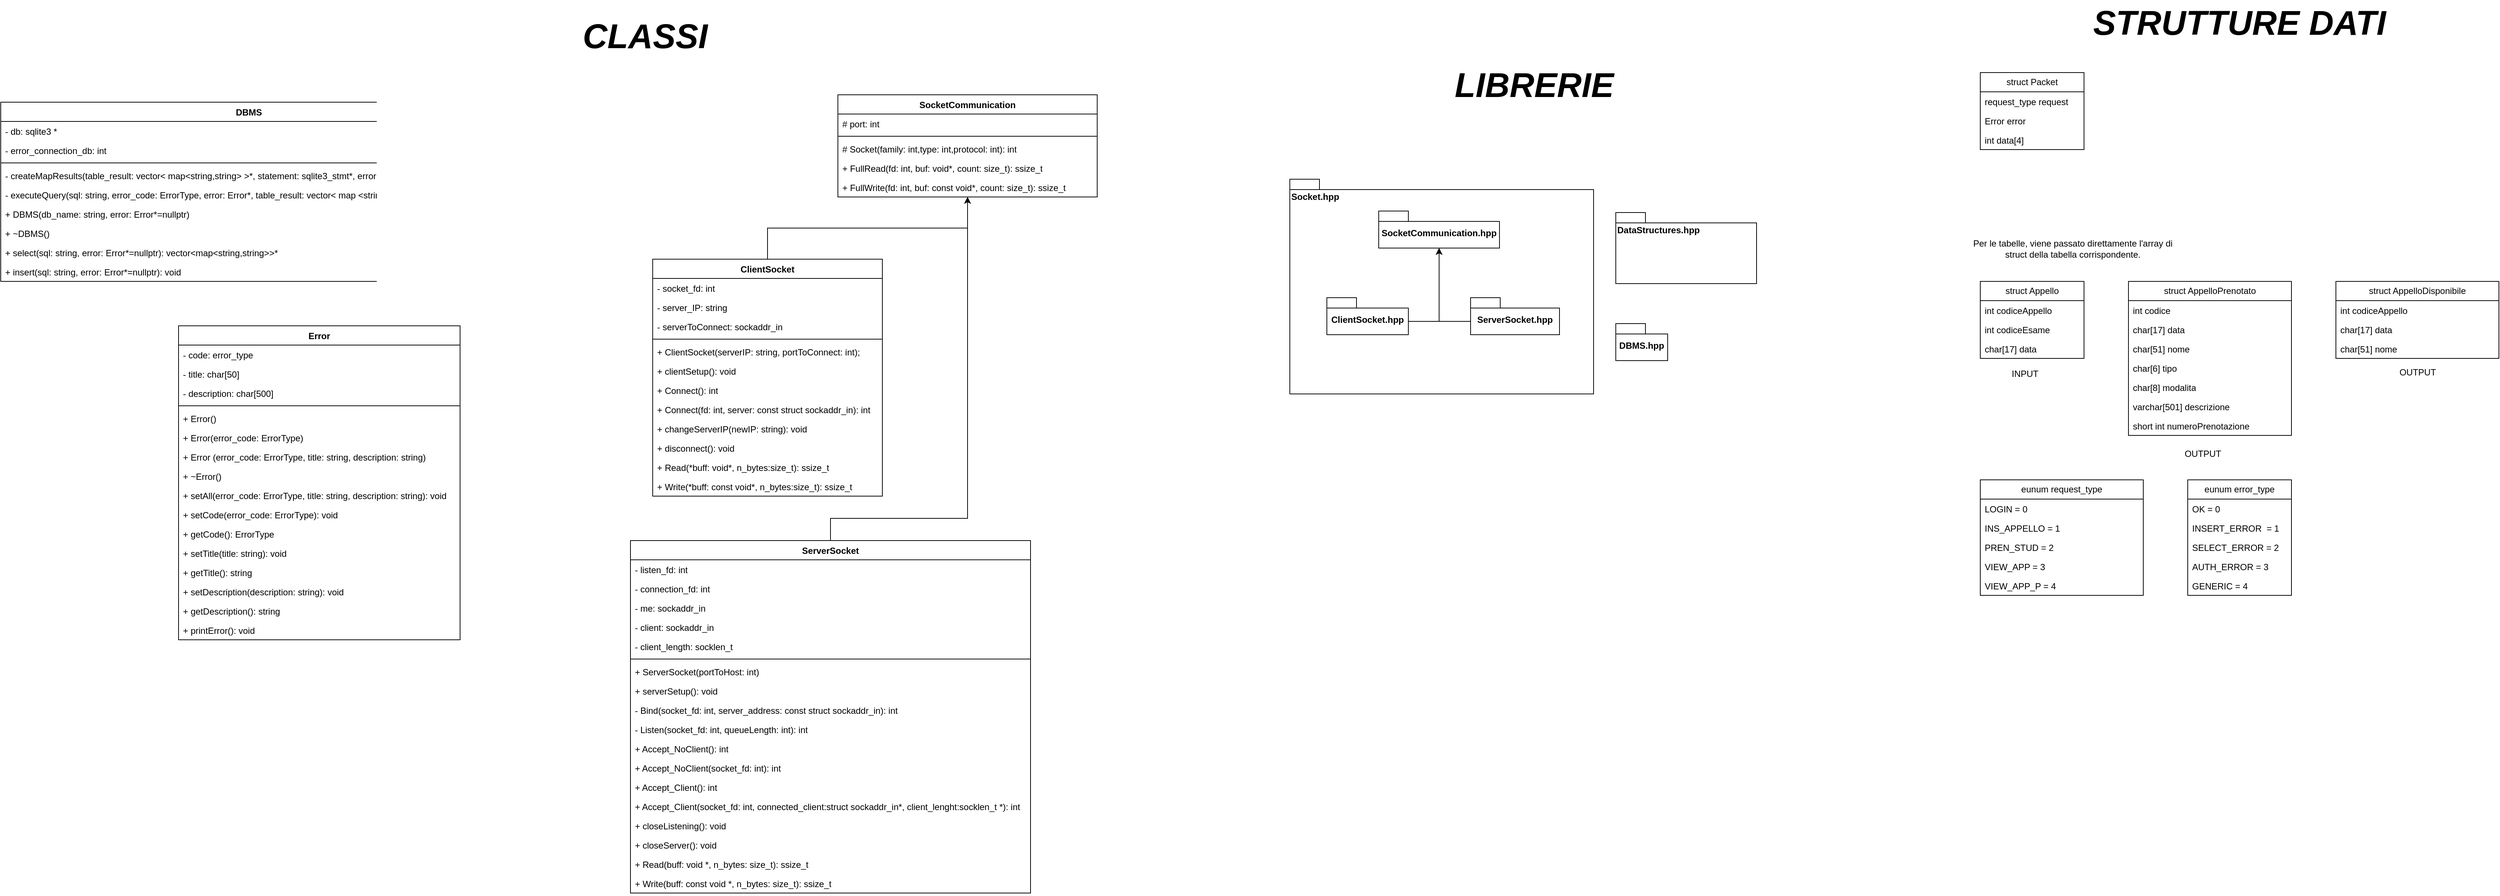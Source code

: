 <mxfile version="22.1.18" type="device">
  <diagram name="Pagina-1" id="JlJQr6Te_6Bf07eZ2ZKu">
    <mxGraphModel dx="3771" dy="629" grid="1" gridSize="10" guides="1" tooltips="1" connect="1" arrows="1" fold="1" page="1" pageScale="1" pageWidth="827" pageHeight="1169" math="0" shadow="0">
      <root>
        <mxCell id="0" />
        <mxCell id="1" parent="0" />
        <mxCell id="-esuDs_Q_kDMU7NCJ42U-24" style="edgeStyle=orthogonalEdgeStyle;rounded=0;orthogonalLoop=1;jettySize=auto;html=1;exitX=0.5;exitY=0;exitDx=0;exitDy=0;" parent="1" source="-esuDs_Q_kDMU7NCJ42U-1" target="-esuDs_Q_kDMU7NCJ42U-19" edge="1">
          <mxGeometry relative="1" as="geometry">
            <mxPoint x="-156" y="313" as="targetPoint" />
          </mxGeometry>
        </mxCell>
        <mxCell id="-esuDs_Q_kDMU7NCJ42U-1" value="ClientSocket" style="swimlane;fontStyle=1;align=center;verticalAlign=top;childLayout=stackLayout;horizontal=1;startSize=26;horizontalStack=0;resizeParent=1;resizeParentMax=0;resizeLast=0;collapsible=1;marginBottom=0;whiteSpace=wrap;html=1;" parent="1" vertex="1">
          <mxGeometry x="-910" y="410" width="310" height="320" as="geometry" />
        </mxCell>
        <mxCell id="-esuDs_Q_kDMU7NCJ42U-2" value="- socket_fd: int" style="text;strokeColor=none;fillColor=none;align=left;verticalAlign=top;spacingLeft=4;spacingRight=4;overflow=hidden;rotatable=0;points=[[0,0.5],[1,0.5]];portConstraint=eastwest;whiteSpace=wrap;html=1;" parent="-esuDs_Q_kDMU7NCJ42U-1" vertex="1">
          <mxGeometry y="26" width="310" height="26" as="geometry" />
        </mxCell>
        <mxCell id="-esuDs_Q_kDMU7NCJ42U-5" value="- server_IP: string" style="text;strokeColor=none;fillColor=none;align=left;verticalAlign=top;spacingLeft=4;spacingRight=4;overflow=hidden;rotatable=0;points=[[0,0.5],[1,0.5]];portConstraint=eastwest;whiteSpace=wrap;html=1;" parent="-esuDs_Q_kDMU7NCJ42U-1" vertex="1">
          <mxGeometry y="52" width="310" height="26" as="geometry" />
        </mxCell>
        <mxCell id="-esuDs_Q_kDMU7NCJ42U-6" value="- serverToConnect:&amp;nbsp;sockaddr_in" style="text;strokeColor=none;fillColor=none;align=left;verticalAlign=top;spacingLeft=4;spacingRight=4;overflow=hidden;rotatable=0;points=[[0,0.5],[1,0.5]];portConstraint=eastwest;whiteSpace=wrap;html=1;" parent="-esuDs_Q_kDMU7NCJ42U-1" vertex="1">
          <mxGeometry y="78" width="310" height="26" as="geometry" />
        </mxCell>
        <mxCell id="-esuDs_Q_kDMU7NCJ42U-3" value="" style="line;strokeWidth=1;fillColor=none;align=left;verticalAlign=middle;spacingTop=-1;spacingLeft=3;spacingRight=3;rotatable=0;labelPosition=right;points=[];portConstraint=eastwest;strokeColor=inherit;" parent="-esuDs_Q_kDMU7NCJ42U-1" vertex="1">
          <mxGeometry y="104" width="310" height="8" as="geometry" />
        </mxCell>
        <mxCell id="-esuDs_Q_kDMU7NCJ42U-4" value="+ ClientSocket(serverIP: string, portToConnect: int);" style="text;strokeColor=none;fillColor=none;align=left;verticalAlign=top;spacingLeft=4;spacingRight=4;overflow=hidden;rotatable=0;points=[[0,0.5],[1,0.5]];portConstraint=eastwest;whiteSpace=wrap;html=1;" parent="-esuDs_Q_kDMU7NCJ42U-1" vertex="1">
          <mxGeometry y="112" width="310" height="26" as="geometry" />
        </mxCell>
        <mxCell id="-esuDs_Q_kDMU7NCJ42U-7" value="+ clientSetup(): void" style="text;strokeColor=none;fillColor=none;align=left;verticalAlign=top;spacingLeft=4;spacingRight=4;overflow=hidden;rotatable=0;points=[[0,0.5],[1,0.5]];portConstraint=eastwest;whiteSpace=wrap;html=1;" parent="-esuDs_Q_kDMU7NCJ42U-1" vertex="1">
          <mxGeometry y="138" width="310" height="26" as="geometry" />
        </mxCell>
        <mxCell id="-esuDs_Q_kDMU7NCJ42U-8" value="+ Connect(): int" style="text;strokeColor=none;fillColor=none;align=left;verticalAlign=top;spacingLeft=4;spacingRight=4;overflow=hidden;rotatable=0;points=[[0,0.5],[1,0.5]];portConstraint=eastwest;whiteSpace=wrap;html=1;" parent="-esuDs_Q_kDMU7NCJ42U-1" vertex="1">
          <mxGeometry y="164" width="310" height="26" as="geometry" />
        </mxCell>
        <mxCell id="_a7u1oDtACrsFD32-zd_-5" value="+ Connect(fd: int, server: const struct sockaddr_in): int" style="text;strokeColor=none;fillColor=none;align=left;verticalAlign=top;spacingLeft=4;spacingRight=4;overflow=hidden;rotatable=0;points=[[0,0.5],[1,0.5]];portConstraint=eastwest;whiteSpace=wrap;html=1;" parent="-esuDs_Q_kDMU7NCJ42U-1" vertex="1">
          <mxGeometry y="190" width="310" height="26" as="geometry" />
        </mxCell>
        <mxCell id="_a7u1oDtACrsFD32-zd_-6" value="+ changeServerIP(newIP: string): void" style="text;strokeColor=none;fillColor=none;align=left;verticalAlign=top;spacingLeft=4;spacingRight=4;overflow=hidden;rotatable=0;points=[[0,0.5],[1,0.5]];portConstraint=eastwest;whiteSpace=wrap;html=1;" parent="-esuDs_Q_kDMU7NCJ42U-1" vertex="1">
          <mxGeometry y="216" width="310" height="26" as="geometry" />
        </mxCell>
        <mxCell id="_a7u1oDtACrsFD32-zd_-7" value="+ disconnect(): void" style="text;strokeColor=none;fillColor=none;align=left;verticalAlign=top;spacingLeft=4;spacingRight=4;overflow=hidden;rotatable=0;points=[[0,0.5],[1,0.5]];portConstraint=eastwest;whiteSpace=wrap;html=1;" parent="-esuDs_Q_kDMU7NCJ42U-1" vertex="1">
          <mxGeometry y="242" width="310" height="26" as="geometry" />
        </mxCell>
        <mxCell id="_a7u1oDtACrsFD32-zd_-8" value="+ Read(*buff: void*, n_bytes:size_t): ssize_t&amp;nbsp;" style="text;strokeColor=none;fillColor=none;align=left;verticalAlign=top;spacingLeft=4;spacingRight=4;overflow=hidden;rotatable=0;points=[[0,0.5],[1,0.5]];portConstraint=eastwest;whiteSpace=wrap;html=1;" parent="-esuDs_Q_kDMU7NCJ42U-1" vertex="1">
          <mxGeometry y="268" width="310" height="26" as="geometry" />
        </mxCell>
        <mxCell id="_a7u1oDtACrsFD32-zd_-9" value="+ Write(*buff: const void*, n_bytes:size_t): ssize_t&amp;nbsp;" style="text;strokeColor=none;fillColor=none;align=left;verticalAlign=top;spacingLeft=4;spacingRight=4;overflow=hidden;rotatable=0;points=[[0,0.5],[1,0.5]];portConstraint=eastwest;whiteSpace=wrap;html=1;" parent="-esuDs_Q_kDMU7NCJ42U-1" vertex="1">
          <mxGeometry y="294" width="310" height="26" as="geometry" />
        </mxCell>
        <mxCell id="-esuDs_Q_kDMU7NCJ42U-25" style="edgeStyle=orthogonalEdgeStyle;rounded=0;orthogonalLoop=1;jettySize=auto;html=1;exitX=0.5;exitY=0;exitDx=0;exitDy=0;" parent="1" source="-esuDs_Q_kDMU7NCJ42U-9" target="-esuDs_Q_kDMU7NCJ42U-19" edge="1">
          <mxGeometry relative="1" as="geometry">
            <Array as="points">
              <mxPoint x="-670" y="760" />
              <mxPoint x="-485" y="760" />
            </Array>
          </mxGeometry>
        </mxCell>
        <mxCell id="-esuDs_Q_kDMU7NCJ42U-9" value="ServerSocket" style="swimlane;fontStyle=1;align=center;verticalAlign=top;childLayout=stackLayout;horizontal=1;startSize=26;horizontalStack=0;resizeParent=1;resizeParentMax=0;resizeLast=0;collapsible=1;marginBottom=0;whiteSpace=wrap;html=1;" parent="1" vertex="1">
          <mxGeometry x="-940" y="790" width="540" height="476" as="geometry" />
        </mxCell>
        <mxCell id="-esuDs_Q_kDMU7NCJ42U-10" value="- listen_fd: int" style="text;strokeColor=none;fillColor=none;align=left;verticalAlign=top;spacingLeft=4;spacingRight=4;overflow=hidden;rotatable=0;points=[[0,0.5],[1,0.5]];portConstraint=eastwest;whiteSpace=wrap;html=1;" parent="-esuDs_Q_kDMU7NCJ42U-9" vertex="1">
          <mxGeometry y="26" width="540" height="26" as="geometry" />
        </mxCell>
        <mxCell id="-esuDs_Q_kDMU7NCJ42U-11" value="- connection_fd: int" style="text;strokeColor=none;fillColor=none;align=left;verticalAlign=top;spacingLeft=4;spacingRight=4;overflow=hidden;rotatable=0;points=[[0,0.5],[1,0.5]];portConstraint=eastwest;whiteSpace=wrap;html=1;" parent="-esuDs_Q_kDMU7NCJ42U-9" vertex="1">
          <mxGeometry y="52" width="540" height="26" as="geometry" />
        </mxCell>
        <mxCell id="-esuDs_Q_kDMU7NCJ42U-17" value="- me: sockaddr_in&amp;nbsp;" style="text;strokeColor=none;fillColor=none;align=left;verticalAlign=top;spacingLeft=4;spacingRight=4;overflow=hidden;rotatable=0;points=[[0,0.5],[1,0.5]];portConstraint=eastwest;whiteSpace=wrap;html=1;" parent="-esuDs_Q_kDMU7NCJ42U-9" vertex="1">
          <mxGeometry y="78" width="540" height="26" as="geometry" />
        </mxCell>
        <mxCell id="-esuDs_Q_kDMU7NCJ42U-18" value="- client: sockaddr_in" style="text;strokeColor=none;fillColor=none;align=left;verticalAlign=top;spacingLeft=4;spacingRight=4;overflow=hidden;rotatable=0;points=[[0,0.5],[1,0.5]];portConstraint=eastwest;whiteSpace=wrap;html=1;" parent="-esuDs_Q_kDMU7NCJ42U-9" vertex="1">
          <mxGeometry y="104" width="540" height="26" as="geometry" />
        </mxCell>
        <mxCell id="_a7u1oDtACrsFD32-zd_-11" value="- client_length: socklen_t" style="text;strokeColor=none;fillColor=none;align=left;verticalAlign=top;spacingLeft=4;spacingRight=4;overflow=hidden;rotatable=0;points=[[0,0.5],[1,0.5]];portConstraint=eastwest;whiteSpace=wrap;html=1;" parent="-esuDs_Q_kDMU7NCJ42U-9" vertex="1">
          <mxGeometry y="130" width="540" height="26" as="geometry" />
        </mxCell>
        <mxCell id="-esuDs_Q_kDMU7NCJ42U-13" value="" style="line;strokeWidth=1;fillColor=none;align=left;verticalAlign=middle;spacingTop=-1;spacingLeft=3;spacingRight=3;rotatable=0;labelPosition=right;points=[];portConstraint=eastwest;strokeColor=inherit;" parent="-esuDs_Q_kDMU7NCJ42U-9" vertex="1">
          <mxGeometry y="156" width="540" height="8" as="geometry" />
        </mxCell>
        <mxCell id="_a7u1oDtACrsFD32-zd_-12" value="+ ServerSocket(portToHost: int)" style="text;strokeColor=none;fillColor=none;align=left;verticalAlign=top;spacingLeft=4;spacingRight=4;overflow=hidden;rotatable=0;points=[[0,0.5],[1,0.5]];portConstraint=eastwest;whiteSpace=wrap;html=1;" parent="-esuDs_Q_kDMU7NCJ42U-9" vertex="1">
          <mxGeometry y="164" width="540" height="26" as="geometry" />
        </mxCell>
        <mxCell id="-esuDs_Q_kDMU7NCJ42U-15" value="+ serverSetup(): void" style="text;strokeColor=none;fillColor=none;align=left;verticalAlign=top;spacingLeft=4;spacingRight=4;overflow=hidden;rotatable=0;points=[[0,0.5],[1,0.5]];portConstraint=eastwest;whiteSpace=wrap;html=1;" parent="-esuDs_Q_kDMU7NCJ42U-9" vertex="1">
          <mxGeometry y="190" width="540" height="26" as="geometry" />
        </mxCell>
        <mxCell id="-esuDs_Q_kDMU7NCJ42U-16" value="- Bind(socket_fd: int, server_address: const struct sockaddr_in): int" style="text;strokeColor=none;fillColor=none;align=left;verticalAlign=top;spacingLeft=4;spacingRight=4;overflow=hidden;rotatable=0;points=[[0,0.5],[1,0.5]];portConstraint=eastwest;whiteSpace=wrap;html=1;" parent="-esuDs_Q_kDMU7NCJ42U-9" vertex="1">
          <mxGeometry y="216" width="540" height="26" as="geometry" />
        </mxCell>
        <mxCell id="_a7u1oDtACrsFD32-zd_-13" value="- Listen(socket_fd: int, queueLength: int): int" style="text;strokeColor=none;fillColor=none;align=left;verticalAlign=top;spacingLeft=4;spacingRight=4;overflow=hidden;rotatable=0;points=[[0,0.5],[1,0.5]];portConstraint=eastwest;whiteSpace=wrap;html=1;" parent="-esuDs_Q_kDMU7NCJ42U-9" vertex="1">
          <mxGeometry y="242" width="540" height="26" as="geometry" />
        </mxCell>
        <mxCell id="_a7u1oDtACrsFD32-zd_-14" value="+ Accept_NoClient(): int" style="text;strokeColor=none;fillColor=none;align=left;verticalAlign=top;spacingLeft=4;spacingRight=4;overflow=hidden;rotatable=0;points=[[0,0.5],[1,0.5]];portConstraint=eastwest;whiteSpace=wrap;html=1;" parent="-esuDs_Q_kDMU7NCJ42U-9" vertex="1">
          <mxGeometry y="268" width="540" height="26" as="geometry" />
        </mxCell>
        <mxCell id="_a7u1oDtACrsFD32-zd_-15" value="+ Accept_NoClient(socket_fd: int): int" style="text;strokeColor=none;fillColor=none;align=left;verticalAlign=top;spacingLeft=4;spacingRight=4;overflow=hidden;rotatable=0;points=[[0,0.5],[1,0.5]];portConstraint=eastwest;whiteSpace=wrap;html=1;" parent="-esuDs_Q_kDMU7NCJ42U-9" vertex="1">
          <mxGeometry y="294" width="540" height="26" as="geometry" />
        </mxCell>
        <mxCell id="_a7u1oDtACrsFD32-zd_-16" value="+ Accept_Client(): int" style="text;strokeColor=none;fillColor=none;align=left;verticalAlign=top;spacingLeft=4;spacingRight=4;overflow=hidden;rotatable=0;points=[[0,0.5],[1,0.5]];portConstraint=eastwest;whiteSpace=wrap;html=1;" parent="-esuDs_Q_kDMU7NCJ42U-9" vertex="1">
          <mxGeometry y="320" width="540" height="26" as="geometry" />
        </mxCell>
        <mxCell id="_a7u1oDtACrsFD32-zd_-17" value="+ Accept_Client(socket_fd: int, connected_client:struct sockaddr_in*, client_lenght:socklen_t *): int" style="text;strokeColor=none;fillColor=none;align=left;verticalAlign=top;spacingLeft=4;spacingRight=4;overflow=hidden;rotatable=0;points=[[0,0.5],[1,0.5]];portConstraint=eastwest;whiteSpace=wrap;html=1;" parent="-esuDs_Q_kDMU7NCJ42U-9" vertex="1">
          <mxGeometry y="346" width="540" height="26" as="geometry" />
        </mxCell>
        <mxCell id="_a7u1oDtACrsFD32-zd_-18" value="+ closeListening(): void" style="text;strokeColor=none;fillColor=none;align=left;verticalAlign=top;spacingLeft=4;spacingRight=4;overflow=hidden;rotatable=0;points=[[0,0.5],[1,0.5]];portConstraint=eastwest;whiteSpace=wrap;html=1;" parent="-esuDs_Q_kDMU7NCJ42U-9" vertex="1">
          <mxGeometry y="372" width="540" height="26" as="geometry" />
        </mxCell>
        <mxCell id="_a7u1oDtACrsFD32-zd_-19" value="+ closeServer(): void" style="text;strokeColor=none;fillColor=none;align=left;verticalAlign=top;spacingLeft=4;spacingRight=4;overflow=hidden;rotatable=0;points=[[0,0.5],[1,0.5]];portConstraint=eastwest;whiteSpace=wrap;html=1;" parent="-esuDs_Q_kDMU7NCJ42U-9" vertex="1">
          <mxGeometry y="398" width="540" height="26" as="geometry" />
        </mxCell>
        <mxCell id="_a7u1oDtACrsFD32-zd_-20" value="+ Read(buff: void *, n_bytes: size_t): ssize_t" style="text;strokeColor=none;fillColor=none;align=left;verticalAlign=top;spacingLeft=4;spacingRight=4;overflow=hidden;rotatable=0;points=[[0,0.5],[1,0.5]];portConstraint=eastwest;whiteSpace=wrap;html=1;" parent="-esuDs_Q_kDMU7NCJ42U-9" vertex="1">
          <mxGeometry y="424" width="540" height="26" as="geometry" />
        </mxCell>
        <mxCell id="_a7u1oDtACrsFD32-zd_-21" value="+ Write(buff: const void *, n_bytes: size_t): ssize_t" style="text;strokeColor=none;fillColor=none;align=left;verticalAlign=top;spacingLeft=4;spacingRight=4;overflow=hidden;rotatable=0;points=[[0,0.5],[1,0.5]];portConstraint=eastwest;whiteSpace=wrap;html=1;" parent="-esuDs_Q_kDMU7NCJ42U-9" vertex="1">
          <mxGeometry y="450" width="540" height="26" as="geometry" />
        </mxCell>
        <mxCell id="-esuDs_Q_kDMU7NCJ42U-19" value="SocketCommunication" style="swimlane;fontStyle=1;align=center;verticalAlign=top;childLayout=stackLayout;horizontal=1;startSize=26;horizontalStack=0;resizeParent=1;resizeParentMax=0;resizeLast=0;collapsible=1;marginBottom=0;whiteSpace=wrap;html=1;" parent="1" vertex="1">
          <mxGeometry x="-660" y="188" width="350" height="138" as="geometry" />
        </mxCell>
        <mxCell id="_a7u1oDtACrsFD32-zd_-1" value="# port: int" style="text;strokeColor=none;fillColor=none;align=left;verticalAlign=top;spacingLeft=4;spacingRight=4;overflow=hidden;rotatable=0;points=[[0,0.5],[1,0.5]];portConstraint=eastwest;whiteSpace=wrap;html=1;" parent="-esuDs_Q_kDMU7NCJ42U-19" vertex="1">
          <mxGeometry y="26" width="350" height="26" as="geometry" />
        </mxCell>
        <mxCell id="-esuDs_Q_kDMU7NCJ42U-21" value="" style="line;strokeWidth=1;fillColor=none;align=left;verticalAlign=middle;spacingTop=-1;spacingLeft=3;spacingRight=3;rotatable=0;labelPosition=right;points=[];portConstraint=eastwest;strokeColor=inherit;" parent="-esuDs_Q_kDMU7NCJ42U-19" vertex="1">
          <mxGeometry y="52" width="350" height="8" as="geometry" />
        </mxCell>
        <mxCell id="_a7u1oDtACrsFD32-zd_-3" value="# Socket(family: int,type: int,protocol: int): int" style="text;strokeColor=none;fillColor=none;align=left;verticalAlign=top;spacingLeft=4;spacingRight=4;overflow=hidden;rotatable=0;points=[[0,0.5],[1,0.5]];portConstraint=eastwest;whiteSpace=wrap;html=1;" parent="-esuDs_Q_kDMU7NCJ42U-19" vertex="1">
          <mxGeometry y="60" width="350" height="26" as="geometry" />
        </mxCell>
        <mxCell id="-esuDs_Q_kDMU7NCJ42U-22" value="+ FullRead(fd: int, buf: void*, count: size_t): ssize_t" style="text;strokeColor=none;fillColor=none;align=left;verticalAlign=top;spacingLeft=4;spacingRight=4;overflow=hidden;rotatable=0;points=[[0,0.5],[1,0.5]];portConstraint=eastwest;whiteSpace=wrap;html=1;" parent="-esuDs_Q_kDMU7NCJ42U-19" vertex="1">
          <mxGeometry y="86" width="350" height="26" as="geometry" />
        </mxCell>
        <mxCell id="-esuDs_Q_kDMU7NCJ42U-23" value="+ FullWrite(fd: int, buf: const void*, count: size_t): ssize_t" style="text;strokeColor=none;fillColor=none;align=left;verticalAlign=top;spacingLeft=4;spacingRight=4;overflow=hidden;rotatable=0;points=[[0,0.5],[1,0.5]];portConstraint=eastwest;whiteSpace=wrap;html=1;" parent="-esuDs_Q_kDMU7NCJ42U-19" vertex="1">
          <mxGeometry y="112" width="350" height="26" as="geometry" />
        </mxCell>
        <mxCell id="-esuDs_Q_kDMU7NCJ42U-26" value="Socket.hpp" style="shape=folder;fontStyle=1;spacingTop=10;tabWidth=40;tabHeight=14;tabPosition=left;html=1;whiteSpace=wrap;align=left;verticalAlign=top;" parent="1" vertex="1">
          <mxGeometry x="-50" y="302" width="410" height="290" as="geometry" />
        </mxCell>
        <mxCell id="-esuDs_Q_kDMU7NCJ42U-32" style="edgeStyle=orthogonalEdgeStyle;rounded=0;orthogonalLoop=1;jettySize=auto;html=1;exitX=0;exitY=0;exitDx=110;exitDy=32;exitPerimeter=0;" parent="1" source="-esuDs_Q_kDMU7NCJ42U-27" target="-esuDs_Q_kDMU7NCJ42U-29" edge="1">
          <mxGeometry relative="1" as="geometry" />
        </mxCell>
        <mxCell id="-esuDs_Q_kDMU7NCJ42U-27" value="ClientSocket.hpp" style="shape=folder;fontStyle=1;spacingTop=10;tabWidth=40;tabHeight=14;tabPosition=left;html=1;whiteSpace=wrap;" parent="1" vertex="1">
          <mxGeometry y="462" width="110" height="50" as="geometry" />
        </mxCell>
        <mxCell id="-esuDs_Q_kDMU7NCJ42U-31" style="edgeStyle=orthogonalEdgeStyle;rounded=0;orthogonalLoop=1;jettySize=auto;html=1;exitX=0;exitY=0;exitDx=0;exitDy=32;exitPerimeter=0;" parent="1" source="-esuDs_Q_kDMU7NCJ42U-28" target="-esuDs_Q_kDMU7NCJ42U-29" edge="1">
          <mxGeometry relative="1" as="geometry" />
        </mxCell>
        <mxCell id="-esuDs_Q_kDMU7NCJ42U-28" value="ServerSocket.hpp" style="shape=folder;fontStyle=1;spacingTop=10;tabWidth=40;tabHeight=14;tabPosition=left;html=1;whiteSpace=wrap;" parent="1" vertex="1">
          <mxGeometry x="194" y="462" width="120" height="50" as="geometry" />
        </mxCell>
        <mxCell id="-esuDs_Q_kDMU7NCJ42U-29" value="SocketCommunication.hpp" style="shape=folder;fontStyle=1;spacingTop=10;tabWidth=40;tabHeight=14;tabPosition=left;html=1;whiteSpace=wrap;" parent="1" vertex="1">
          <mxGeometry x="70" y="345" width="163" height="50" as="geometry" />
        </mxCell>
        <mxCell id="-esuDs_Q_kDMU7NCJ42U-33" value="DataStructures.hpp" style="shape=folder;fontStyle=1;spacingTop=10;tabWidth=40;tabHeight=14;tabPosition=left;html=1;whiteSpace=wrap;align=left;verticalAlign=top;" parent="1" vertex="1">
          <mxGeometry x="390" y="347" width="190" height="96" as="geometry" />
        </mxCell>
        <mxCell id="-esuDs_Q_kDMU7NCJ42U-42" value="eunum request_type" style="swimlane;fontStyle=0;childLayout=stackLayout;horizontal=1;startSize=26;fillColor=none;horizontalStack=0;resizeParent=1;resizeParentMax=0;resizeLast=0;collapsible=1;marginBottom=0;whiteSpace=wrap;html=1;" parent="1" vertex="1">
          <mxGeometry x="882" y="708" width="220" height="156" as="geometry" />
        </mxCell>
        <mxCell id="fY1PQCGDW21fs5bUiZzv-1" value="LOGIN = 0" style="text;strokeColor=none;fillColor=none;align=left;verticalAlign=top;spacingLeft=4;spacingRight=4;overflow=hidden;rotatable=0;points=[[0,0.5],[1,0.5]];portConstraint=eastwest;whiteSpace=wrap;html=1;" parent="-esuDs_Q_kDMU7NCJ42U-42" vertex="1">
          <mxGeometry y="26" width="220" height="26" as="geometry" />
        </mxCell>
        <mxCell id="-esuDs_Q_kDMU7NCJ42U-43" value="INS_APPELLO = 1" style="text;strokeColor=none;fillColor=none;align=left;verticalAlign=top;spacingLeft=4;spacingRight=4;overflow=hidden;rotatable=0;points=[[0,0.5],[1,0.5]];portConstraint=eastwest;whiteSpace=wrap;html=1;" parent="-esuDs_Q_kDMU7NCJ42U-42" vertex="1">
          <mxGeometry y="52" width="220" height="26" as="geometry" />
        </mxCell>
        <mxCell id="-esuDs_Q_kDMU7NCJ42U-44" value="PREN_STUD = 2" style="text;strokeColor=none;fillColor=none;align=left;verticalAlign=top;spacingLeft=4;spacingRight=4;overflow=hidden;rotatable=0;points=[[0,0.5],[1,0.5]];portConstraint=eastwest;whiteSpace=wrap;html=1;" parent="-esuDs_Q_kDMU7NCJ42U-42" vertex="1">
          <mxGeometry y="78" width="220" height="26" as="geometry" />
        </mxCell>
        <mxCell id="-esuDs_Q_kDMU7NCJ42U-45" value="VIEW_APP = 3" style="text;strokeColor=none;fillColor=none;align=left;verticalAlign=top;spacingLeft=4;spacingRight=4;overflow=hidden;rotatable=0;points=[[0,0.5],[1,0.5]];portConstraint=eastwest;whiteSpace=wrap;html=1;" parent="-esuDs_Q_kDMU7NCJ42U-42" vertex="1">
          <mxGeometry y="104" width="220" height="26" as="geometry" />
        </mxCell>
        <mxCell id="-esuDs_Q_kDMU7NCJ42U-46" value="VIEW_APP_P = 4" style="text;strokeColor=none;fillColor=none;align=left;verticalAlign=top;spacingLeft=4;spacingRight=4;overflow=hidden;rotatable=0;points=[[0,0.5],[1,0.5]];portConstraint=eastwest;whiteSpace=wrap;html=1;" parent="-esuDs_Q_kDMU7NCJ42U-42" vertex="1">
          <mxGeometry y="130" width="220" height="26" as="geometry" />
        </mxCell>
        <mxCell id="-esuDs_Q_kDMU7NCJ42U-48" value="eunum error_type" style="swimlane;fontStyle=0;childLayout=stackLayout;horizontal=1;startSize=26;fillColor=none;horizontalStack=0;resizeParent=1;resizeParentMax=0;resizeLast=0;collapsible=1;marginBottom=0;whiteSpace=wrap;html=1;" parent="1" vertex="1">
          <mxGeometry x="1162" y="708" width="140" height="156" as="geometry" />
        </mxCell>
        <mxCell id="-GFdlB0zmhnT-sUFEKRq-3" value="OK = 0" style="text;strokeColor=none;fillColor=none;align=left;verticalAlign=top;spacingLeft=4;spacingRight=4;overflow=hidden;rotatable=0;points=[[0,0.5],[1,0.5]];portConstraint=eastwest;whiteSpace=wrap;html=1;" parent="-esuDs_Q_kDMU7NCJ42U-48" vertex="1">
          <mxGeometry y="26" width="140" height="26" as="geometry" />
        </mxCell>
        <mxCell id="P_yyH9BcunDV83Dqml3z-14" value="INSERT_ERROR&amp;nbsp; = 1" style="text;strokeColor=none;fillColor=none;align=left;verticalAlign=top;spacingLeft=4;spacingRight=4;overflow=hidden;rotatable=0;points=[[0,0.5],[1,0.5]];portConstraint=eastwest;whiteSpace=wrap;html=1;" parent="-esuDs_Q_kDMU7NCJ42U-48" vertex="1">
          <mxGeometry y="52" width="140" height="26" as="geometry" />
        </mxCell>
        <mxCell id="P_yyH9BcunDV83Dqml3z-15" value="SELECT_ERROR = 2" style="text;strokeColor=none;fillColor=none;align=left;verticalAlign=top;spacingLeft=4;spacingRight=4;overflow=hidden;rotatable=0;points=[[0,0.5],[1,0.5]];portConstraint=eastwest;whiteSpace=wrap;html=1;" parent="-esuDs_Q_kDMU7NCJ42U-48" vertex="1">
          <mxGeometry y="78" width="140" height="26" as="geometry" />
        </mxCell>
        <mxCell id="BIkuK2lzPe4uWjLCXuvf-11" value="AUTH_ERROR = 3" style="text;strokeColor=none;fillColor=none;align=left;verticalAlign=top;spacingLeft=4;spacingRight=4;overflow=hidden;rotatable=0;points=[[0,0.5],[1,0.5]];portConstraint=eastwest;whiteSpace=wrap;html=1;" parent="-esuDs_Q_kDMU7NCJ42U-48" vertex="1">
          <mxGeometry y="104" width="140" height="26" as="geometry" />
        </mxCell>
        <mxCell id="-GFdlB0zmhnT-sUFEKRq-4" value="GENERIC = 4" style="text;strokeColor=none;fillColor=none;align=left;verticalAlign=top;spacingLeft=4;spacingRight=4;overflow=hidden;rotatable=0;points=[[0,0.5],[1,0.5]];portConstraint=eastwest;whiteSpace=wrap;html=1;" parent="-esuDs_Q_kDMU7NCJ42U-48" vertex="1">
          <mxGeometry y="130" width="140" height="26" as="geometry" />
        </mxCell>
        <mxCell id="P_yyH9BcunDV83Dqml3z-1" value="DBMS.hpp" style="shape=folder;fontStyle=1;spacingTop=10;tabWidth=40;tabHeight=14;tabPosition=left;html=1;whiteSpace=wrap;" parent="1" vertex="1">
          <mxGeometry x="390" y="497" width="70" height="50" as="geometry" />
        </mxCell>
        <mxCell id="P_yyH9BcunDV83Dqml3z-2" value="struct Packet" style="swimlane;fontStyle=0;childLayout=stackLayout;horizontal=1;startSize=26;fillColor=none;horizontalStack=0;resizeParent=1;resizeParentMax=0;resizeLast=0;collapsible=1;marginBottom=0;whiteSpace=wrap;html=1;" parent="1" vertex="1">
          <mxGeometry x="882" y="158" width="140" height="104" as="geometry" />
        </mxCell>
        <mxCell id="P_yyH9BcunDV83Dqml3z-3" value="request_type request&lt;br&gt;" style="text;strokeColor=none;fillColor=none;align=left;verticalAlign=top;spacingLeft=4;spacingRight=4;overflow=hidden;rotatable=0;points=[[0,0.5],[1,0.5]];portConstraint=eastwest;whiteSpace=wrap;html=1;" parent="P_yyH9BcunDV83Dqml3z-2" vertex="1">
          <mxGeometry y="26" width="140" height="26" as="geometry" />
        </mxCell>
        <mxCell id="P_yyH9BcunDV83Dqml3z-4" value="Error error" style="text;strokeColor=none;fillColor=none;align=left;verticalAlign=top;spacingLeft=4;spacingRight=4;overflow=hidden;rotatable=0;points=[[0,0.5],[1,0.5]];portConstraint=eastwest;whiteSpace=wrap;html=1;" parent="P_yyH9BcunDV83Dqml3z-2" vertex="1">
          <mxGeometry y="52" width="140" height="26" as="geometry" />
        </mxCell>
        <mxCell id="P_yyH9BcunDV83Dqml3z-11" value="int data[4]" style="text;strokeColor=none;fillColor=none;align=left;verticalAlign=top;spacingLeft=4;spacingRight=4;overflow=hidden;rotatable=0;points=[[0,0.5],[1,0.5]];portConstraint=eastwest;whiteSpace=wrap;html=1;" parent="P_yyH9BcunDV83Dqml3z-2" vertex="1">
          <mxGeometry y="78" width="140" height="26" as="geometry" />
        </mxCell>
        <mxCell id="P_yyH9BcunDV83Dqml3z-25" value="Error" style="swimlane;fontStyle=1;align=center;verticalAlign=top;childLayout=stackLayout;horizontal=1;startSize=26;horizontalStack=0;resizeParent=1;resizeParentMax=0;resizeLast=0;collapsible=1;marginBottom=0;whiteSpace=wrap;html=1;" parent="1" vertex="1">
          <mxGeometry x="-1550" y="500" width="380" height="424" as="geometry" />
        </mxCell>
        <mxCell id="P_yyH9BcunDV83Dqml3z-17" value="- code: error_type" style="text;strokeColor=none;fillColor=none;align=left;verticalAlign=top;spacingLeft=4;spacingRight=4;overflow=hidden;rotatable=0;points=[[0,0.5],[1,0.5]];portConstraint=eastwest;whiteSpace=wrap;html=1;" parent="P_yyH9BcunDV83Dqml3z-25" vertex="1">
          <mxGeometry y="26" width="380" height="26" as="geometry" />
        </mxCell>
        <mxCell id="P_yyH9BcunDV83Dqml3z-18" value="- title: char[50]" style="text;strokeColor=none;fillColor=none;align=left;verticalAlign=top;spacingLeft=4;spacingRight=4;overflow=hidden;rotatable=0;points=[[0,0.5],[1,0.5]];portConstraint=eastwest;whiteSpace=wrap;html=1;" parent="P_yyH9BcunDV83Dqml3z-25" vertex="1">
          <mxGeometry y="52" width="380" height="26" as="geometry" />
        </mxCell>
        <mxCell id="P_yyH9BcunDV83Dqml3z-19" value="- description: char[500]" style="text;strokeColor=none;fillColor=none;align=left;verticalAlign=top;spacingLeft=4;spacingRight=4;overflow=hidden;rotatable=0;points=[[0,0.5],[1,0.5]];portConstraint=eastwest;whiteSpace=wrap;html=1;" parent="P_yyH9BcunDV83Dqml3z-25" vertex="1">
          <mxGeometry y="78" width="380" height="26" as="geometry" />
        </mxCell>
        <mxCell id="P_yyH9BcunDV83Dqml3z-27" value="" style="line;strokeWidth=1;fillColor=none;align=left;verticalAlign=middle;spacingTop=-1;spacingLeft=3;spacingRight=3;rotatable=0;labelPosition=right;points=[];portConstraint=eastwest;strokeColor=inherit;" parent="P_yyH9BcunDV83Dqml3z-25" vertex="1">
          <mxGeometry y="104" width="380" height="8" as="geometry" />
        </mxCell>
        <mxCell id="_a7u1oDtACrsFD32-zd_-27" value="+ Error()" style="text;strokeColor=none;fillColor=none;align=left;verticalAlign=top;spacingLeft=4;spacingRight=4;overflow=hidden;rotatable=0;points=[[0,0.5],[1,0.5]];portConstraint=eastwest;whiteSpace=wrap;html=1;" parent="P_yyH9BcunDV83Dqml3z-25" vertex="1">
          <mxGeometry y="112" width="380" height="26" as="geometry" />
        </mxCell>
        <mxCell id="_a7u1oDtACrsFD32-zd_-32" value="+ Error(error_code: ErrorType)" style="text;strokeColor=none;fillColor=none;align=left;verticalAlign=top;spacingLeft=4;spacingRight=4;overflow=hidden;rotatable=0;points=[[0,0.5],[1,0.5]];portConstraint=eastwest;whiteSpace=wrap;html=1;" parent="P_yyH9BcunDV83Dqml3z-25" vertex="1">
          <mxGeometry y="138" width="380" height="26" as="geometry" />
        </mxCell>
        <mxCell id="_a7u1oDtACrsFD32-zd_-31" value="+ Error (error_code: ErrorType, title: string, description: string)" style="text;strokeColor=none;fillColor=none;align=left;verticalAlign=top;spacingLeft=4;spacingRight=4;overflow=hidden;rotatable=0;points=[[0,0.5],[1,0.5]];portConstraint=eastwest;whiteSpace=wrap;html=1;" parent="P_yyH9BcunDV83Dqml3z-25" vertex="1">
          <mxGeometry y="164" width="380" height="26" as="geometry" />
        </mxCell>
        <mxCell id="_a7u1oDtACrsFD32-zd_-30" value="+ ~Error()" style="text;strokeColor=none;fillColor=none;align=left;verticalAlign=top;spacingLeft=4;spacingRight=4;overflow=hidden;rotatable=0;points=[[0,0.5],[1,0.5]];portConstraint=eastwest;whiteSpace=wrap;html=1;" parent="P_yyH9BcunDV83Dqml3z-25" vertex="1">
          <mxGeometry y="190" width="380" height="26" as="geometry" />
        </mxCell>
        <mxCell id="_a7u1oDtACrsFD32-zd_-28" value="+ setAll(error_code: ErrorType, title: string, description: string): void" style="text;strokeColor=none;fillColor=none;align=left;verticalAlign=top;spacingLeft=4;spacingRight=4;overflow=hidden;rotatable=0;points=[[0,0.5],[1,0.5]];portConstraint=eastwest;whiteSpace=wrap;html=1;" parent="P_yyH9BcunDV83Dqml3z-25" vertex="1">
          <mxGeometry y="216" width="380" height="26" as="geometry" />
        </mxCell>
        <mxCell id="_a7u1oDtACrsFD32-zd_-29" value="+ setCode(error_code: ErrorType): void" style="text;strokeColor=none;fillColor=none;align=left;verticalAlign=top;spacingLeft=4;spacingRight=4;overflow=hidden;rotatable=0;points=[[0,0.5],[1,0.5]];portConstraint=eastwest;whiteSpace=wrap;html=1;" parent="P_yyH9BcunDV83Dqml3z-25" vertex="1">
          <mxGeometry y="242" width="380" height="26" as="geometry" />
        </mxCell>
        <mxCell id="_a7u1oDtACrsFD32-zd_-26" value="+ getCode(): ErrorType" style="text;strokeColor=none;fillColor=none;align=left;verticalAlign=top;spacingLeft=4;spacingRight=4;overflow=hidden;rotatable=0;points=[[0,0.5],[1,0.5]];portConstraint=eastwest;whiteSpace=wrap;html=1;" parent="P_yyH9BcunDV83Dqml3z-25" vertex="1">
          <mxGeometry y="268" width="380" height="26" as="geometry" />
        </mxCell>
        <mxCell id="_a7u1oDtACrsFD32-zd_-25" value="+ setTitle(title: string): void" style="text;strokeColor=none;fillColor=none;align=left;verticalAlign=top;spacingLeft=4;spacingRight=4;overflow=hidden;rotatable=0;points=[[0,0.5],[1,0.5]];portConstraint=eastwest;whiteSpace=wrap;html=1;" parent="P_yyH9BcunDV83Dqml3z-25" vertex="1">
          <mxGeometry y="294" width="380" height="26" as="geometry" />
        </mxCell>
        <mxCell id="_a7u1oDtACrsFD32-zd_-22" value="+ getTitle(): string" style="text;strokeColor=none;fillColor=none;align=left;verticalAlign=top;spacingLeft=4;spacingRight=4;overflow=hidden;rotatable=0;points=[[0,0.5],[1,0.5]];portConstraint=eastwest;whiteSpace=wrap;html=1;" parent="P_yyH9BcunDV83Dqml3z-25" vertex="1">
          <mxGeometry y="320" width="380" height="26" as="geometry" />
        </mxCell>
        <mxCell id="_a7u1oDtACrsFD32-zd_-23" value="+ setDescription(description: string): void" style="text;strokeColor=none;fillColor=none;align=left;verticalAlign=top;spacingLeft=4;spacingRight=4;overflow=hidden;rotatable=0;points=[[0,0.5],[1,0.5]];portConstraint=eastwest;whiteSpace=wrap;html=1;" parent="P_yyH9BcunDV83Dqml3z-25" vertex="1">
          <mxGeometry y="346" width="380" height="26" as="geometry" />
        </mxCell>
        <mxCell id="_a7u1oDtACrsFD32-zd_-24" value="+ getDescription(): string" style="text;strokeColor=none;fillColor=none;align=left;verticalAlign=top;spacingLeft=4;spacingRight=4;overflow=hidden;rotatable=0;points=[[0,0.5],[1,0.5]];portConstraint=eastwest;whiteSpace=wrap;html=1;" parent="P_yyH9BcunDV83Dqml3z-25" vertex="1">
          <mxGeometry y="372" width="380" height="26" as="geometry" />
        </mxCell>
        <mxCell id="P_yyH9BcunDV83Dqml3z-28" value="+ printError(): void" style="text;strokeColor=none;fillColor=none;align=left;verticalAlign=top;spacingLeft=4;spacingRight=4;overflow=hidden;rotatable=0;points=[[0,0.5],[1,0.5]];portConstraint=eastwest;whiteSpace=wrap;html=1;" parent="P_yyH9BcunDV83Dqml3z-25" vertex="1">
          <mxGeometry y="398" width="380" height="26" as="geometry" />
        </mxCell>
        <mxCell id="P_yyH9BcunDV83Dqml3z-29" value="Per le tabelle, viene passato direttamente l&#39;array di struct della tabella corrispondente." style="text;html=1;strokeColor=none;fillColor=none;align=center;verticalAlign=middle;whiteSpace=wrap;rounded=0;" parent="1" vertex="1">
          <mxGeometry x="862" y="372" width="290" height="48" as="geometry" />
        </mxCell>
        <mxCell id="huAsdCg8xMPW1aug0sCq-15" value="struct Appello" style="swimlane;fontStyle=0;childLayout=stackLayout;horizontal=1;startSize=26;fillColor=none;horizontalStack=0;resizeParent=1;resizeParentMax=0;resizeLast=0;collapsible=1;marginBottom=0;whiteSpace=wrap;html=1;" parent="1" vertex="1">
          <mxGeometry x="882" y="440" width="140" height="104" as="geometry" />
        </mxCell>
        <mxCell id="huAsdCg8xMPW1aug0sCq-16" value="int codiceAppello" style="text;strokeColor=none;fillColor=none;align=left;verticalAlign=top;spacingLeft=4;spacingRight=4;overflow=hidden;rotatable=0;points=[[0,0.5],[1,0.5]];portConstraint=eastwest;whiteSpace=wrap;html=1;" parent="huAsdCg8xMPW1aug0sCq-15" vertex="1">
          <mxGeometry y="26" width="140" height="26" as="geometry" />
        </mxCell>
        <mxCell id="huAsdCg8xMPW1aug0sCq-17" value="int codiceEsame" style="text;strokeColor=none;fillColor=none;align=left;verticalAlign=top;spacingLeft=4;spacingRight=4;overflow=hidden;rotatable=0;points=[[0,0.5],[1,0.5]];portConstraint=eastwest;whiteSpace=wrap;html=1;" parent="huAsdCg8xMPW1aug0sCq-15" vertex="1">
          <mxGeometry y="52" width="140" height="26" as="geometry" />
        </mxCell>
        <mxCell id="huAsdCg8xMPW1aug0sCq-18" value="char[17] data" style="text;strokeColor=none;fillColor=none;align=left;verticalAlign=top;spacingLeft=4;spacingRight=4;overflow=hidden;rotatable=0;points=[[0,0.5],[1,0.5]];portConstraint=eastwest;whiteSpace=wrap;html=1;" parent="huAsdCg8xMPW1aug0sCq-15" vertex="1">
          <mxGeometry y="78" width="140" height="26" as="geometry" />
        </mxCell>
        <mxCell id="jQAnMem-1kL7U2Eb-v0K-3" value="struct AppelloPrenotato" style="swimlane;fontStyle=0;childLayout=stackLayout;horizontal=1;startSize=26;fillColor=none;horizontalStack=0;resizeParent=1;resizeParentMax=0;resizeLast=0;collapsible=1;marginBottom=0;whiteSpace=wrap;html=1;" parent="1" vertex="1">
          <mxGeometry x="1082" y="440" width="220" height="208" as="geometry" />
        </mxCell>
        <mxCell id="jQAnMem-1kL7U2Eb-v0K-4" value="int codice" style="text;strokeColor=none;fillColor=none;align=left;verticalAlign=top;spacingLeft=4;spacingRight=4;overflow=hidden;rotatable=0;points=[[0,0.5],[1,0.5]];portConstraint=eastwest;whiteSpace=wrap;html=1;" parent="jQAnMem-1kL7U2Eb-v0K-3" vertex="1">
          <mxGeometry y="26" width="220" height="26" as="geometry" />
        </mxCell>
        <mxCell id="jQAnMem-1kL7U2Eb-v0K-6" value="char[17] data" style="text;strokeColor=none;fillColor=none;align=left;verticalAlign=top;spacingLeft=4;spacingRight=4;overflow=hidden;rotatable=0;points=[[0,0.5],[1,0.5]];portConstraint=eastwest;whiteSpace=wrap;html=1;" parent="jQAnMem-1kL7U2Eb-v0K-3" vertex="1">
          <mxGeometry y="52" width="220" height="26" as="geometry" />
        </mxCell>
        <mxCell id="jQAnMem-1kL7U2Eb-v0K-5" value="char[51] nome" style="text;strokeColor=none;fillColor=none;align=left;verticalAlign=top;spacingLeft=4;spacingRight=4;overflow=hidden;rotatable=0;points=[[0,0.5],[1,0.5]];portConstraint=eastwest;whiteSpace=wrap;html=1;" parent="jQAnMem-1kL7U2Eb-v0K-3" vertex="1">
          <mxGeometry y="78" width="220" height="26" as="geometry" />
        </mxCell>
        <mxCell id="jQAnMem-1kL7U2Eb-v0K-8" value="char[6] tipo" style="text;strokeColor=none;fillColor=none;align=left;verticalAlign=top;spacingLeft=4;spacingRight=4;overflow=hidden;rotatable=0;points=[[0,0.5],[1,0.5]];portConstraint=eastwest;whiteSpace=wrap;html=1;" parent="jQAnMem-1kL7U2Eb-v0K-3" vertex="1">
          <mxGeometry y="104" width="220" height="26" as="geometry" />
        </mxCell>
        <mxCell id="jQAnMem-1kL7U2Eb-v0K-7" value="char[8] modalita" style="text;strokeColor=none;fillColor=none;align=left;verticalAlign=top;spacingLeft=4;spacingRight=4;overflow=hidden;rotatable=0;points=[[0,0.5],[1,0.5]];portConstraint=eastwest;whiteSpace=wrap;html=1;" parent="jQAnMem-1kL7U2Eb-v0K-3" vertex="1">
          <mxGeometry y="130" width="220" height="26" as="geometry" />
        </mxCell>
        <mxCell id="jQAnMem-1kL7U2Eb-v0K-9" value="varchar[501] descrizione" style="text;strokeColor=none;fillColor=none;align=left;verticalAlign=top;spacingLeft=4;spacingRight=4;overflow=hidden;rotatable=0;points=[[0,0.5],[1,0.5]];portConstraint=eastwest;whiteSpace=wrap;html=1;" parent="jQAnMem-1kL7U2Eb-v0K-3" vertex="1">
          <mxGeometry y="156" width="220" height="26" as="geometry" />
        </mxCell>
        <mxCell id="jQAnMem-1kL7U2Eb-v0K-17" value="short int numeroPrenotazione" style="text;strokeColor=none;fillColor=none;align=left;verticalAlign=top;spacingLeft=4;spacingRight=4;overflow=hidden;rotatable=0;points=[[0,0.5],[1,0.5]];portConstraint=eastwest;whiteSpace=wrap;html=1;" parent="jQAnMem-1kL7U2Eb-v0K-3" vertex="1">
          <mxGeometry y="182" width="220" height="26" as="geometry" />
        </mxCell>
        <mxCell id="jQAnMem-1kL7U2Eb-v0K-19" value="struct AppelloDisponibile" style="swimlane;fontStyle=0;childLayout=stackLayout;horizontal=1;startSize=26;fillColor=none;horizontalStack=0;resizeParent=1;resizeParentMax=0;resizeLast=0;collapsible=1;marginBottom=0;whiteSpace=wrap;html=1;" parent="1" vertex="1">
          <mxGeometry x="1362" y="440" width="220" height="104" as="geometry" />
        </mxCell>
        <mxCell id="jQAnMem-1kL7U2Eb-v0K-20" value="int codiceAppello" style="text;strokeColor=none;fillColor=none;align=left;verticalAlign=top;spacingLeft=4;spacingRight=4;overflow=hidden;rotatable=0;points=[[0,0.5],[1,0.5]];portConstraint=eastwest;whiteSpace=wrap;html=1;" parent="jQAnMem-1kL7U2Eb-v0K-19" vertex="1">
          <mxGeometry y="26" width="220" height="26" as="geometry" />
        </mxCell>
        <mxCell id="jQAnMem-1kL7U2Eb-v0K-21" value="char[17] data" style="text;strokeColor=none;fillColor=none;align=left;verticalAlign=top;spacingLeft=4;spacingRight=4;overflow=hidden;rotatable=0;points=[[0,0.5],[1,0.5]];portConstraint=eastwest;whiteSpace=wrap;html=1;" parent="jQAnMem-1kL7U2Eb-v0K-19" vertex="1">
          <mxGeometry y="52" width="220" height="26" as="geometry" />
        </mxCell>
        <mxCell id="jQAnMem-1kL7U2Eb-v0K-22" value="char[51] nome" style="text;strokeColor=none;fillColor=none;align=left;verticalAlign=top;spacingLeft=4;spacingRight=4;overflow=hidden;rotatable=0;points=[[0,0.5],[1,0.5]];portConstraint=eastwest;whiteSpace=wrap;html=1;" parent="jQAnMem-1kL7U2Eb-v0K-19" vertex="1">
          <mxGeometry y="78" width="220" height="26" as="geometry" />
        </mxCell>
        <mxCell id="jQAnMem-1kL7U2Eb-v0K-27" value="INPUT" style="text;html=1;align=center;verticalAlign=middle;resizable=0;points=[];autosize=1;strokeColor=none;fillColor=none;" parent="1" vertex="1">
          <mxGeometry x="912" y="550" width="60" height="30" as="geometry" />
        </mxCell>
        <mxCell id="jQAnMem-1kL7U2Eb-v0K-28" value="OUTPUT" style="text;html=1;align=center;verticalAlign=middle;resizable=0;points=[];autosize=1;strokeColor=none;fillColor=none;" parent="1" vertex="1">
          <mxGeometry x="1147" y="658" width="70" height="30" as="geometry" />
        </mxCell>
        <mxCell id="jQAnMem-1kL7U2Eb-v0K-29" value="OUTPUT" style="text;html=1;align=center;verticalAlign=middle;resizable=0;points=[];autosize=1;strokeColor=none;fillColor=none;" parent="1" vertex="1">
          <mxGeometry x="1437" y="548" width="70" height="30" as="geometry" />
        </mxCell>
        <mxCell id="_a7u1oDtACrsFD32-zd_-33" value="DBMS" style="swimlane;fontStyle=1;align=center;verticalAlign=top;childLayout=stackLayout;horizontal=1;startSize=26;horizontalStack=0;resizeParent=1;resizeParentMax=0;resizeLast=0;collapsible=1;marginBottom=0;whiteSpace=wrap;html=1;" parent="1" vertex="1">
          <mxGeometry x="-1790" y="198" width="670" height="242" as="geometry" />
        </mxCell>
        <mxCell id="_a7u1oDtACrsFD32-zd_-34" value="- db: sqlite3 *" style="text;strokeColor=none;fillColor=none;align=left;verticalAlign=top;spacingLeft=4;spacingRight=4;overflow=hidden;rotatable=0;points=[[0,0.5],[1,0.5]];portConstraint=eastwest;whiteSpace=wrap;html=1;" parent="_a7u1oDtACrsFD32-zd_-33" vertex="1">
          <mxGeometry y="26" width="670" height="26" as="geometry" />
        </mxCell>
        <mxCell id="_a7u1oDtACrsFD32-zd_-37" value="- error_connection_db: int" style="text;strokeColor=none;fillColor=none;align=left;verticalAlign=top;spacingLeft=4;spacingRight=4;overflow=hidden;rotatable=0;points=[[0,0.5],[1,0.5]];portConstraint=eastwest;whiteSpace=wrap;html=1;" parent="_a7u1oDtACrsFD32-zd_-33" vertex="1">
          <mxGeometry y="52" width="670" height="26" as="geometry" />
        </mxCell>
        <mxCell id="_a7u1oDtACrsFD32-zd_-35" value="" style="line;strokeWidth=1;fillColor=none;align=left;verticalAlign=middle;spacingTop=-1;spacingLeft=3;spacingRight=3;rotatable=0;labelPosition=right;points=[];portConstraint=eastwest;strokeColor=inherit;" parent="_a7u1oDtACrsFD32-zd_-33" vertex="1">
          <mxGeometry y="78" width="670" height="8" as="geometry" />
        </mxCell>
        <mxCell id="_a7u1oDtACrsFD32-zd_-36" value="- createMapResults(table_result: vector&amp;lt; map&amp;lt;string,string&amp;gt; &amp;gt;*, statement: sqlite3_stmt*, error: Error* = nullptr): void" style="text;strokeColor=none;fillColor=none;align=left;verticalAlign=top;spacingLeft=4;spacingRight=4;overflow=hidden;rotatable=0;points=[[0,0.5],[1,0.5]];portConstraint=eastwest;whiteSpace=wrap;html=1;" parent="_a7u1oDtACrsFD32-zd_-33" vertex="1">
          <mxGeometry y="86" width="670" height="26" as="geometry" />
        </mxCell>
        <mxCell id="_a7u1oDtACrsFD32-zd_-38" value="- executeQuery(sql: string, error_code: ErrorType, error: Error*, table_result: vector&amp;lt; map &amp;lt;string,string&amp;gt; &amp;gt;* = nullptr) void" style="text;strokeColor=none;fillColor=none;align=left;verticalAlign=top;spacingLeft=4;spacingRight=4;overflow=hidden;rotatable=0;points=[[0,0.5],[1,0.5]];portConstraint=eastwest;whiteSpace=wrap;html=1;" parent="_a7u1oDtACrsFD32-zd_-33" vertex="1">
          <mxGeometry y="112" width="670" height="26" as="geometry" />
        </mxCell>
        <mxCell id="_a7u1oDtACrsFD32-zd_-39" value="+ DBMS(db_name: string, error: Error*=nullptr)" style="text;strokeColor=none;fillColor=none;align=left;verticalAlign=top;spacingLeft=4;spacingRight=4;overflow=hidden;rotatable=0;points=[[0,0.5],[1,0.5]];portConstraint=eastwest;whiteSpace=wrap;html=1;" parent="_a7u1oDtACrsFD32-zd_-33" vertex="1">
          <mxGeometry y="138" width="670" height="26" as="geometry" />
        </mxCell>
        <mxCell id="_a7u1oDtACrsFD32-zd_-40" value="+&amp;nbsp;~DBMS()" style="text;strokeColor=none;fillColor=none;align=left;verticalAlign=top;spacingLeft=4;spacingRight=4;overflow=hidden;rotatable=0;points=[[0,0.5],[1,0.5]];portConstraint=eastwest;whiteSpace=wrap;html=1;" parent="_a7u1oDtACrsFD32-zd_-33" vertex="1">
          <mxGeometry y="164" width="670" height="26" as="geometry" />
        </mxCell>
        <mxCell id="_a7u1oDtACrsFD32-zd_-41" value="+ select(sql: string, error: Error*=nullptr): vector&amp;lt;map&amp;lt;string,string&amp;gt;&amp;gt;*" style="text;strokeColor=none;fillColor=none;align=left;verticalAlign=top;spacingLeft=4;spacingRight=4;overflow=hidden;rotatable=0;points=[[0,0.5],[1,0.5]];portConstraint=eastwest;whiteSpace=wrap;html=1;" parent="_a7u1oDtACrsFD32-zd_-33" vertex="1">
          <mxGeometry y="190" width="670" height="26" as="geometry" />
        </mxCell>
        <mxCell id="_a7u1oDtACrsFD32-zd_-42" value="+ insert(sql: string, error: Error*=nullptr): void" style="text;strokeColor=none;fillColor=none;align=left;verticalAlign=top;spacingLeft=4;spacingRight=4;overflow=hidden;rotatable=0;points=[[0,0.5],[1,0.5]];portConstraint=eastwest;whiteSpace=wrap;html=1;" parent="_a7u1oDtACrsFD32-zd_-33" vertex="1">
          <mxGeometry y="216" width="670" height="26" as="geometry" />
        </mxCell>
        <mxCell id="_a7u1oDtACrsFD32-zd_-43" value="CLASSI" style="text;html=1;strokeColor=none;fillColor=none;align=center;verticalAlign=middle;whiteSpace=wrap;rounded=0;fontSize=46;fontStyle=3" parent="1" vertex="1">
          <mxGeometry x="-1040" y="78" width="240" height="62" as="geometry" />
        </mxCell>
        <mxCell id="_a7u1oDtACrsFD32-zd_-45" value="LIBRERIE" style="text;html=1;strokeColor=none;fillColor=none;align=center;verticalAlign=middle;whiteSpace=wrap;rounded=0;fontSize=46;fontStyle=3" parent="1" vertex="1">
          <mxGeometry x="160" y="144" width="240" height="62" as="geometry" />
        </mxCell>
        <mxCell id="_a7u1oDtACrsFD32-zd_-46" value="STRUTTURE DATI" style="text;html=1;strokeColor=none;fillColor=none;align=center;verticalAlign=middle;whiteSpace=wrap;rounded=0;fontSize=46;fontStyle=3" parent="1" vertex="1">
          <mxGeometry x="947" y="60" width="570" height="62" as="geometry" />
        </mxCell>
      </root>
    </mxGraphModel>
  </diagram>
</mxfile>
